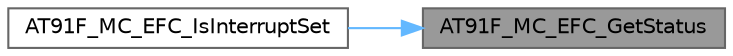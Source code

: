 digraph "AT91F_MC_EFC_GetStatus"
{
 // LATEX_PDF_SIZE
  bgcolor="transparent";
  edge [fontname=Helvetica,fontsize=10,labelfontname=Helvetica,labelfontsize=10];
  node [fontname=Helvetica,fontsize=10,shape=box,height=0.2,width=0.4];
  rankdir="RL";
  Node1 [id="Node000001",label="AT91F_MC_EFC_GetStatus",height=0.2,width=0.4,color="gray40", fillcolor="grey60", style="filled", fontcolor="black",tooltip="Return MC EFC Status."];
  Node1 -> Node2 [id="edge1_Node000001_Node000002",dir="back",color="steelblue1",style="solid",tooltip=" "];
  Node2 [id="Node000002",label="AT91F_MC_EFC_IsInterruptSet",height=0.2,width=0.4,color="grey40", fillcolor="white", style="filled",URL="$lib___a_t91_s_a_m7_s64_8h.html#a8f3bc88e25b69f552524455d0f60be6c",tooltip="Test if EFC MC Interrupt is Set."];
}
